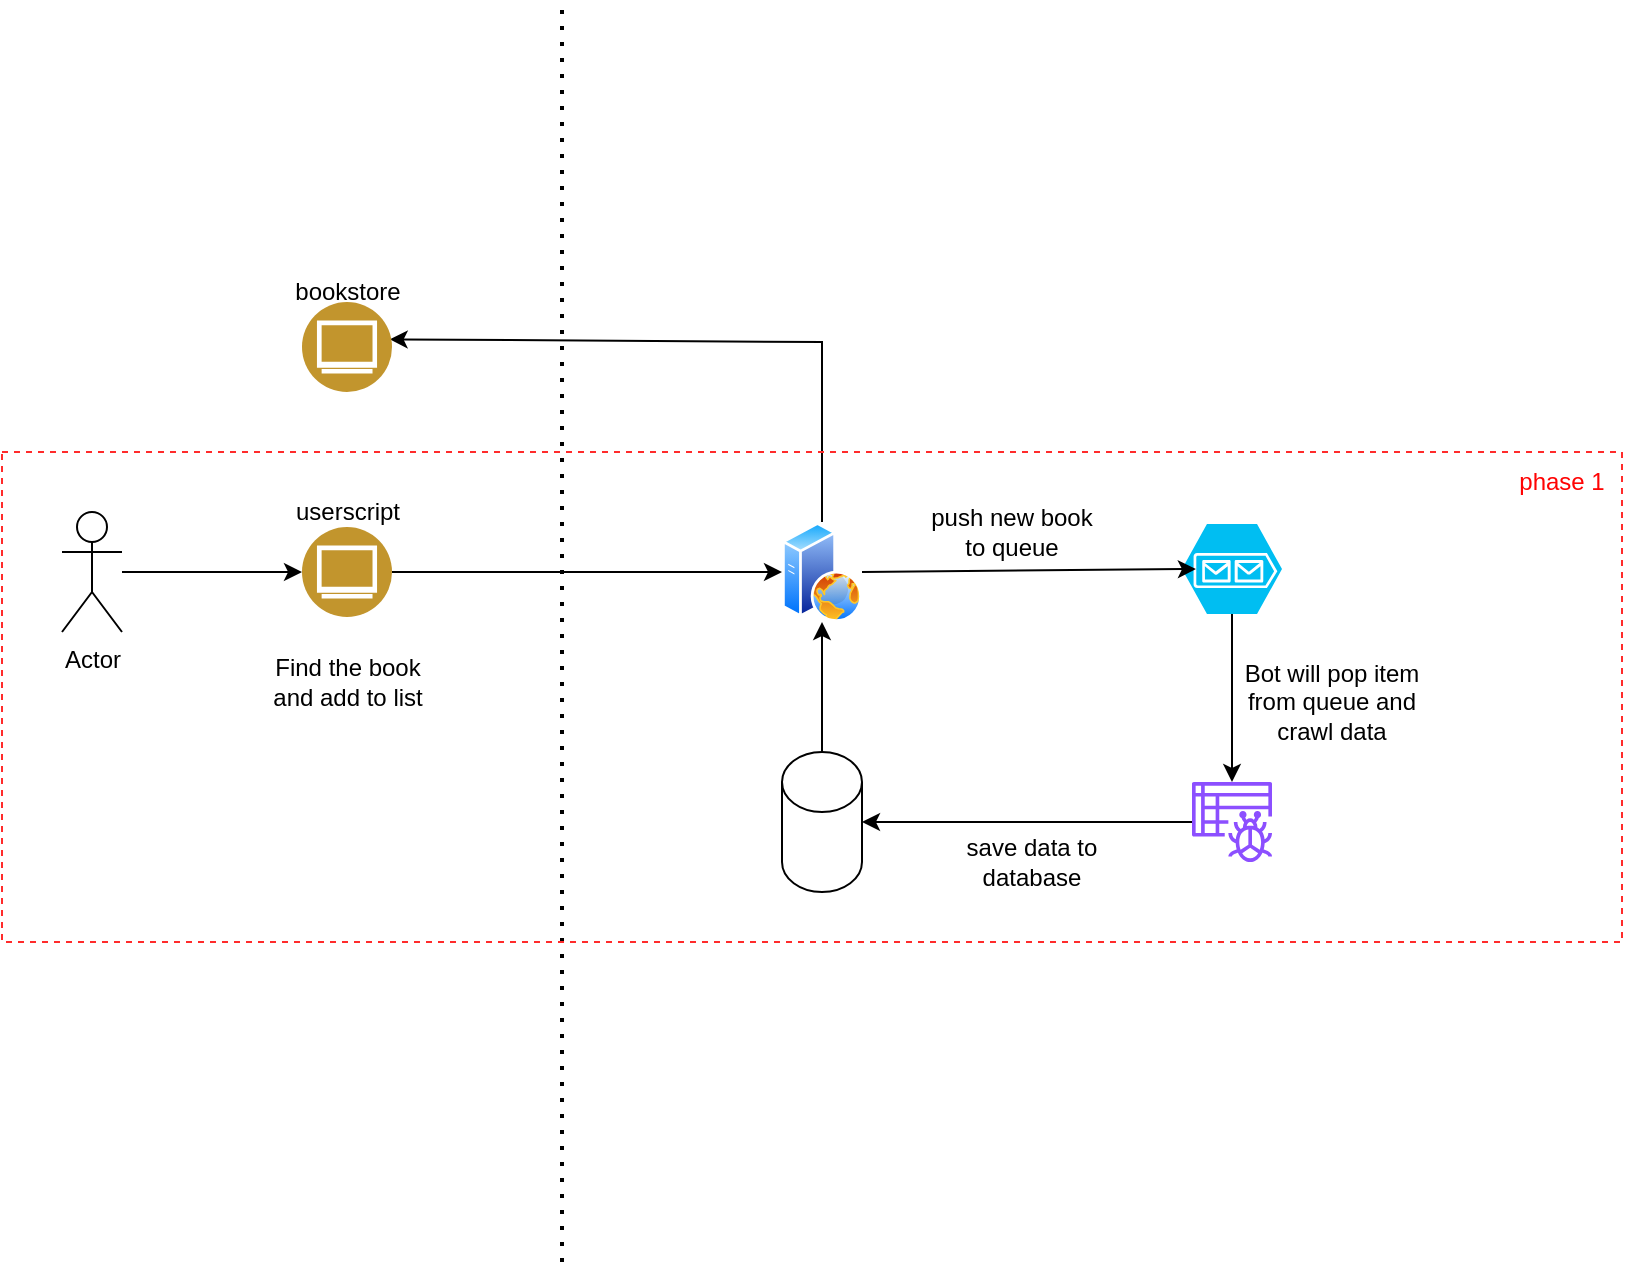 <mxfile version="22.1.21" type="device" pages="3">
  <diagram id="IowD-T3IPPHZQZKnBVXM" name="architecture">
    <mxGraphModel dx="1379" dy="844" grid="1" gridSize="10" guides="1" tooltips="1" connect="1" arrows="1" fold="1" page="1" pageScale="1" pageWidth="850" pageHeight="1100" math="0" shadow="0">
      <root>
        <mxCell id="0" />
        <mxCell id="1" parent="0" />
        <mxCell id="3Uvv6-EBLz9CmafcR3zS-2" value="Actor" style="shape=umlActor;verticalLabelPosition=bottom;verticalAlign=top;html=1;outlineConnect=0;" parent="1" vertex="1">
          <mxGeometry x="50" y="265" width="30" height="60" as="geometry" />
        </mxCell>
        <mxCell id="3Uvv6-EBLz9CmafcR3zS-3" value="" style="endArrow=classic;html=1;rounded=0;entryX=0;entryY=0.5;entryDx=0;entryDy=0;" parent="1" source="3Uvv6-EBLz9CmafcR3zS-2" target="3Uvv6-EBLz9CmafcR3zS-5" edge="1">
          <mxGeometry width="50" height="50" relative="1" as="geometry">
            <mxPoint x="160" y="315" as="sourcePoint" />
            <mxPoint x="190" y="295" as="targetPoint" />
          </mxGeometry>
        </mxCell>
        <mxCell id="3Uvv6-EBLz9CmafcR3zS-5" value="" style="image;aspect=fixed;perimeter=ellipsePerimeter;html=1;align=center;shadow=0;dashed=0;fontColor=#4277BB;labelBackgroundColor=default;fontSize=12;spacingTop=3;image=img/lib/ibm/users/browser.svg;" parent="1" vertex="1">
          <mxGeometry x="170" y="272.5" width="45" height="45" as="geometry" />
        </mxCell>
        <mxCell id="3Uvv6-EBLz9CmafcR3zS-6" value="" style="endArrow=none;dashed=1;html=1;dashPattern=1 3;strokeWidth=2;rounded=0;" parent="1" edge="1">
          <mxGeometry width="50" height="50" relative="1" as="geometry">
            <mxPoint x="300" y="640" as="sourcePoint" />
            <mxPoint x="300" y="10" as="targetPoint" />
          </mxGeometry>
        </mxCell>
        <mxCell id="3Uvv6-EBLz9CmafcR3zS-7" value="" style="verticalLabelPosition=bottom;html=1;verticalAlign=top;align=center;strokeColor=none;fillColor=#00BEF2;shape=mxgraph.azure.storage_queue;" parent="1" vertex="1">
          <mxGeometry x="610" y="271" width="50" height="45" as="geometry" />
        </mxCell>
        <mxCell id="3Uvv6-EBLz9CmafcR3zS-8" value="Find the book and add to list" style="text;html=1;strokeColor=none;fillColor=none;align=center;verticalAlign=middle;whiteSpace=wrap;rounded=0;" parent="1" vertex="1">
          <mxGeometry x="147.5" y="335" width="90" height="30" as="geometry" />
        </mxCell>
        <mxCell id="3Uvv6-EBLz9CmafcR3zS-9" value="" style="endArrow=classic;html=1;rounded=0;exitX=1;exitY=0.5;exitDx=0;exitDy=0;entryX=0;entryY=0.5;entryDx=0;entryDy=0;" parent="1" source="3Uvv6-EBLz9CmafcR3zS-5" target="3Uvv6-EBLz9CmafcR3zS-10" edge="1">
          <mxGeometry width="50" height="50" relative="1" as="geometry">
            <mxPoint x="190" y="495" as="sourcePoint" />
            <mxPoint x="240" y="445" as="targetPoint" />
          </mxGeometry>
        </mxCell>
        <mxCell id="3Uvv6-EBLz9CmafcR3zS-10" value="" style="image;aspect=fixed;perimeter=ellipsePerimeter;html=1;align=center;shadow=0;dashed=0;spacingTop=3;image=img/lib/active_directory/web_server.svg;" parent="1" vertex="1">
          <mxGeometry x="410" y="270" width="40" height="50" as="geometry" />
        </mxCell>
        <mxCell id="3Uvv6-EBLz9CmafcR3zS-11" value="" style="endArrow=classic;html=1;rounded=0;exitX=1;exitY=0.5;exitDx=0;exitDy=0;entryX=0.139;entryY=0.5;entryDx=0;entryDy=0;entryPerimeter=0;" parent="1" source="3Uvv6-EBLz9CmafcR3zS-10" target="3Uvv6-EBLz9CmafcR3zS-7" edge="1">
          <mxGeometry width="50" height="50" relative="1" as="geometry">
            <mxPoint x="500" y="275" as="sourcePoint" />
            <mxPoint x="570" y="270" as="targetPoint" />
          </mxGeometry>
        </mxCell>
        <mxCell id="3Uvv6-EBLz9CmafcR3zS-13" value="push new book to queue" style="text;html=1;strokeColor=none;fillColor=none;align=center;verticalAlign=middle;whiteSpace=wrap;rounded=0;" parent="1" vertex="1">
          <mxGeometry x="480" y="260" width="90" height="30" as="geometry" />
        </mxCell>
        <mxCell id="3Uvv6-EBLz9CmafcR3zS-14" value="" style="endArrow=classic;html=1;rounded=0;exitX=0.5;exitY=1;exitDx=0;exitDy=0;exitPerimeter=0;" parent="1" source="3Uvv6-EBLz9CmafcR3zS-7" target="3Uvv6-EBLz9CmafcR3zS-15" edge="1">
          <mxGeometry width="50" height="50" relative="1" as="geometry">
            <mxPoint x="470" y="305" as="sourcePoint" />
            <mxPoint x="635" y="400" as="targetPoint" />
          </mxGeometry>
        </mxCell>
        <mxCell id="3Uvv6-EBLz9CmafcR3zS-15" value="" style="sketch=0;outlineConnect=0;fontColor=#232F3E;gradientColor=none;fillColor=#8C4FFF;strokeColor=none;dashed=0;verticalLabelPosition=bottom;verticalAlign=top;align=center;html=1;fontSize=12;fontStyle=0;aspect=fixed;pointerEvents=1;shape=mxgraph.aws4.glue_crawlers;" parent="1" vertex="1">
          <mxGeometry x="615" y="400" width="40" height="40" as="geometry" />
        </mxCell>
        <mxCell id="3Uvv6-EBLz9CmafcR3zS-16" value="Bot will pop item from queue and crawl data" style="text;html=1;strokeColor=none;fillColor=none;align=center;verticalAlign=middle;whiteSpace=wrap;rounded=0;" parent="1" vertex="1">
          <mxGeometry x="640" y="345" width="90" height="30" as="geometry" />
        </mxCell>
        <mxCell id="3Uvv6-EBLz9CmafcR3zS-17" value="" style="shape=cylinder3;whiteSpace=wrap;html=1;boundedLbl=1;backgroundOutline=1;size=15;" parent="1" vertex="1">
          <mxGeometry x="410" y="385" width="40" height="70" as="geometry" />
        </mxCell>
        <mxCell id="3Uvv6-EBLz9CmafcR3zS-18" value="" style="endArrow=classic;html=1;rounded=0;entryX=1;entryY=0.5;entryDx=0;entryDy=0;entryPerimeter=0;" parent="1" source="3Uvv6-EBLz9CmafcR3zS-15" target="3Uvv6-EBLz9CmafcR3zS-17" edge="1">
          <mxGeometry width="50" height="50" relative="1" as="geometry">
            <mxPoint x="460" y="305" as="sourcePoint" />
            <mxPoint x="627" y="304" as="targetPoint" />
          </mxGeometry>
        </mxCell>
        <mxCell id="3Uvv6-EBLz9CmafcR3zS-19" value="" style="endArrow=classic;html=1;rounded=0;exitX=0.5;exitY=0;exitDx=0;exitDy=0;exitPerimeter=0;entryX=0.5;entryY=1;entryDx=0;entryDy=0;" parent="1" source="3Uvv6-EBLz9CmafcR3zS-17" target="3Uvv6-EBLz9CmafcR3zS-10" edge="1">
          <mxGeometry width="50" height="50" relative="1" as="geometry">
            <mxPoint x="645" y="326" as="sourcePoint" />
            <mxPoint x="645" y="410" as="targetPoint" />
          </mxGeometry>
        </mxCell>
        <mxCell id="3Uvv6-EBLz9CmafcR3zS-20" value="save data to database" style="text;html=1;strokeColor=none;fillColor=none;align=center;verticalAlign=middle;whiteSpace=wrap;rounded=0;" parent="1" vertex="1">
          <mxGeometry x="490" y="425" width="90" height="30" as="geometry" />
        </mxCell>
        <mxCell id="3Uvv6-EBLz9CmafcR3zS-21" value="" style="endArrow=classic;html=1;rounded=0;entryX=0.974;entryY=0.415;entryDx=0;entryDy=0;entryPerimeter=0;" parent="1" source="3Uvv6-EBLz9CmafcR3zS-10" target="3Uvv6-EBLz9CmafcR3zS-22" edge="1">
          <mxGeometry width="50" height="50" relative="1" as="geometry">
            <mxPoint x="429.66" y="255" as="sourcePoint" />
            <mxPoint x="430" y="200" as="targetPoint" />
            <Array as="points">
              <mxPoint x="430" y="180" />
            </Array>
          </mxGeometry>
        </mxCell>
        <mxCell id="3Uvv6-EBLz9CmafcR3zS-22" value="" style="image;aspect=fixed;perimeter=ellipsePerimeter;html=1;align=center;shadow=0;dashed=0;fontColor=#4277BB;labelBackgroundColor=default;fontSize=12;spacingTop=3;image=img/lib/ibm/users/browser.svg;" parent="1" vertex="1">
          <mxGeometry x="170" y="160" width="45" height="45" as="geometry" />
        </mxCell>
        <mxCell id="3Uvv6-EBLz9CmafcR3zS-23" value="userscript" style="text;html=1;strokeColor=none;fillColor=none;align=center;verticalAlign=middle;whiteSpace=wrap;rounded=0;" parent="1" vertex="1">
          <mxGeometry x="162.5" y="250" width="60" height="30" as="geometry" />
        </mxCell>
        <mxCell id="3Uvv6-EBLz9CmafcR3zS-24" value="bookstore" style="text;html=1;strokeColor=none;fillColor=none;align=center;verticalAlign=middle;whiteSpace=wrap;rounded=0;" parent="1" vertex="1">
          <mxGeometry x="162.5" y="140" width="60" height="30" as="geometry" />
        </mxCell>
        <mxCell id="3Uvv6-EBLz9CmafcR3zS-25" value="" style="rounded=0;whiteSpace=wrap;html=1;fillColor=none;dashed=1;strokeColor=#FF2B2B;" parent="1" vertex="1">
          <mxGeometry x="20" y="235" width="810" height="245" as="geometry" />
        </mxCell>
        <mxCell id="3Uvv6-EBLz9CmafcR3zS-26" value="phase 1" style="text;html=1;strokeColor=none;fillColor=none;align=center;verticalAlign=middle;whiteSpace=wrap;rounded=0;fontColor=#FF0303;" parent="1" vertex="1">
          <mxGeometry x="770" y="235" width="60" height="30" as="geometry" />
        </mxCell>
      </root>
    </mxGraphModel>
  </diagram>
  <diagram id="Jr01ugcg1fs6U4uDaLjc" name="technical">
    <mxGraphModel dx="1379" dy="844" grid="1" gridSize="10" guides="1" tooltips="1" connect="1" arrows="1" fold="1" page="1" pageScale="1" pageWidth="850" pageHeight="1100" math="0" shadow="0">
      <root>
        <mxCell id="0" />
        <mxCell id="1" parent="0" />
        <mxCell id="od3INNq29ct274vD7lWN-1" value="Actor" style="shape=umlActor;verticalLabelPosition=bottom;verticalAlign=top;html=1;outlineConnect=0;" parent="1" vertex="1">
          <mxGeometry x="55" y="75" width="30" height="60" as="geometry" />
        </mxCell>
        <mxCell id="od3INNq29ct274vD7lWN-2" value="" style="endArrow=classic;html=1;rounded=0;entryX=0;entryY=0.5;entryDx=0;entryDy=0;" parent="1" source="od3INNq29ct274vD7lWN-1" target="od3INNq29ct274vD7lWN-3" edge="1">
          <mxGeometry width="50" height="50" relative="1" as="geometry">
            <mxPoint x="165" y="125" as="sourcePoint" />
            <mxPoint x="195" y="105" as="targetPoint" />
          </mxGeometry>
        </mxCell>
        <mxCell id="od3INNq29ct274vD7lWN-3" value="" style="image;aspect=fixed;perimeter=ellipsePerimeter;html=1;align=center;shadow=0;dashed=0;fontColor=#4277BB;labelBackgroundColor=default;fontSize=12;spacingTop=3;image=img/lib/ibm/users/browser.svg;" parent="1" vertex="1">
          <mxGeometry x="175" y="82.5" width="45" height="45" as="geometry" />
        </mxCell>
        <mxCell id="od3INNq29ct274vD7lWN-4" value="" style="endArrow=none;dashed=1;html=1;dashPattern=1 3;strokeWidth=2;rounded=0;" parent="1" edge="1">
          <mxGeometry width="50" height="50" relative="1" as="geometry">
            <mxPoint x="255" y="310" as="sourcePoint" />
            <mxPoint x="255" y="10" as="targetPoint" />
          </mxGeometry>
        </mxCell>
        <mxCell id="od3INNq29ct274vD7lWN-5" value="" style="verticalLabelPosition=bottom;html=1;verticalAlign=top;align=center;strokeColor=none;fillColor=#00BEF2;shape=mxgraph.azure.storage_queue;" parent="1" vertex="1">
          <mxGeometry x="615" y="81" width="50" height="45" as="geometry" />
        </mxCell>
        <mxCell id="od3INNq29ct274vD7lWN-6" value="Find the book and add to list" style="text;html=1;strokeColor=none;fillColor=none;align=center;verticalAlign=middle;whiteSpace=wrap;rounded=0;" parent="1" vertex="1">
          <mxGeometry x="152.5" y="145" width="90" height="30" as="geometry" />
        </mxCell>
        <mxCell id="od3INNq29ct274vD7lWN-7" value="" style="endArrow=classic;html=1;rounded=0;exitX=1;exitY=0.5;exitDx=0;exitDy=0;entryX=0;entryY=0.5;entryDx=0;entryDy=0;" parent="1" source="od3INNq29ct274vD7lWN-3" target="od3INNq29ct274vD7lWN-8" edge="1">
          <mxGeometry width="50" height="50" relative="1" as="geometry">
            <mxPoint x="195" y="305" as="sourcePoint" />
            <mxPoint x="245" y="255" as="targetPoint" />
          </mxGeometry>
        </mxCell>
        <mxCell id="od3INNq29ct274vD7lWN-8" value="" style="image;aspect=fixed;perimeter=ellipsePerimeter;html=1;align=center;shadow=0;dashed=0;spacingTop=3;image=img/lib/active_directory/web_server.svg;" parent="1" vertex="1">
          <mxGeometry x="415" y="80" width="40" height="50" as="geometry" />
        </mxCell>
        <mxCell id="od3INNq29ct274vD7lWN-9" value="" style="endArrow=classic;html=1;rounded=0;exitX=1;exitY=0.5;exitDx=0;exitDy=0;entryX=0.139;entryY=0.5;entryDx=0;entryDy=0;entryPerimeter=0;" parent="1" source="od3INNq29ct274vD7lWN-8" target="od3INNq29ct274vD7lWN-5" edge="1">
          <mxGeometry width="50" height="50" relative="1" as="geometry">
            <mxPoint x="505" y="85" as="sourcePoint" />
            <mxPoint x="575" y="80" as="targetPoint" />
          </mxGeometry>
        </mxCell>
        <mxCell id="od3INNq29ct274vD7lWN-10" value="push new book to queue" style="text;html=1;strokeColor=none;fillColor=none;align=center;verticalAlign=middle;whiteSpace=wrap;rounded=0;" parent="1" vertex="1">
          <mxGeometry x="485" y="70" width="90" height="30" as="geometry" />
        </mxCell>
        <mxCell id="od3INNq29ct274vD7lWN-11" value="" style="endArrow=classic;html=1;rounded=0;exitX=0.5;exitY=1;exitDx=0;exitDy=0;exitPerimeter=0;" parent="1" source="od3INNq29ct274vD7lWN-5" target="od3INNq29ct274vD7lWN-12" edge="1">
          <mxGeometry width="50" height="50" relative="1" as="geometry">
            <mxPoint x="475" y="115" as="sourcePoint" />
            <mxPoint x="640" y="210" as="targetPoint" />
          </mxGeometry>
        </mxCell>
        <mxCell id="od3INNq29ct274vD7lWN-12" value="" style="sketch=0;outlineConnect=0;fontColor=#232F3E;gradientColor=none;fillColor=#8C4FFF;strokeColor=none;dashed=0;verticalLabelPosition=bottom;verticalAlign=top;align=center;html=1;fontSize=12;fontStyle=0;aspect=fixed;pointerEvents=1;shape=mxgraph.aws4.glue_crawlers;" parent="1" vertex="1">
          <mxGeometry x="620" y="210" width="40" height="40" as="geometry" />
        </mxCell>
        <mxCell id="od3INNq29ct274vD7lWN-13" value="Bot will pop item from queue and crawl data" style="text;html=1;strokeColor=none;fillColor=none;align=center;verticalAlign=middle;whiteSpace=wrap;rounded=0;" parent="1" vertex="1">
          <mxGeometry x="645" y="155" width="90" height="30" as="geometry" />
        </mxCell>
        <mxCell id="od3INNq29ct274vD7lWN-14" value="" style="shape=cylinder3;whiteSpace=wrap;html=1;boundedLbl=1;backgroundOutline=1;size=15;" parent="1" vertex="1">
          <mxGeometry x="415" y="195" width="40" height="70" as="geometry" />
        </mxCell>
        <mxCell id="od3INNq29ct274vD7lWN-15" value="" style="endArrow=classic;html=1;rounded=0;entryX=1;entryY=0.5;entryDx=0;entryDy=0;entryPerimeter=0;" parent="1" source="od3INNq29ct274vD7lWN-12" target="od3INNq29ct274vD7lWN-14" edge="1">
          <mxGeometry width="50" height="50" relative="1" as="geometry">
            <mxPoint x="465" y="115" as="sourcePoint" />
            <mxPoint x="632" y="114" as="targetPoint" />
          </mxGeometry>
        </mxCell>
        <mxCell id="od3INNq29ct274vD7lWN-16" value="" style="endArrow=classic;html=1;rounded=0;exitX=0.5;exitY=0;exitDx=0;exitDy=0;exitPerimeter=0;entryX=0.5;entryY=1;entryDx=0;entryDy=0;" parent="1" source="od3INNq29ct274vD7lWN-14" target="od3INNq29ct274vD7lWN-8" edge="1">
          <mxGeometry width="50" height="50" relative="1" as="geometry">
            <mxPoint x="650" y="136" as="sourcePoint" />
            <mxPoint x="650" y="220" as="targetPoint" />
          </mxGeometry>
        </mxCell>
        <mxCell id="od3INNq29ct274vD7lWN-17" value="save data to database" style="text;html=1;strokeColor=none;fillColor=none;align=center;verticalAlign=middle;whiteSpace=wrap;rounded=0;" parent="1" vertex="1">
          <mxGeometry x="495" y="235" width="90" height="30" as="geometry" />
        </mxCell>
        <mxCell id="od3INNq29ct274vD7lWN-22" value="" style="rounded=0;whiteSpace=wrap;html=1;fillColor=none;dashed=1;strokeColor=#FF2B2B;" parent="1" vertex="1">
          <mxGeometry x="15" y="45" width="810" height="245" as="geometry" />
        </mxCell>
        <mxCell id="od3INNq29ct274vD7lWN-20" value="userscript" style="text;html=1;strokeColor=none;fillColor=none;align=center;verticalAlign=middle;whiteSpace=wrap;rounded=0;fontColor=#2659FF;" parent="1" vertex="1">
          <mxGeometry x="167.5" y="60" width="60" height="30" as="geometry" />
        </mxCell>
        <mxCell id="od3INNq29ct274vD7lWN-23" value="phase 1" style="text;html=1;strokeColor=none;fillColor=none;align=center;verticalAlign=middle;whiteSpace=wrap;rounded=0;fontColor=#FF0303;" parent="1" vertex="1">
          <mxGeometry x="765" y="45" width="60" height="30" as="geometry" />
        </mxCell>
        <mxCell id="od3INNq29ct274vD7lWN-25" value="nodejs" style="text;html=1;strokeColor=none;fillColor=none;align=center;verticalAlign=middle;whiteSpace=wrap;rounded=0;fontColor=#2659FF;" parent="1" vertex="1">
          <mxGeometry x="365" y="60" width="60" height="30" as="geometry" />
        </mxCell>
        <mxCell id="od3INNq29ct274vD7lWN-26" value="kafka" style="text;html=1;strokeColor=none;fillColor=none;align=center;verticalAlign=middle;whiteSpace=wrap;rounded=0;fontColor=#2659FF;" parent="1" vertex="1">
          <mxGeometry x="655" y="70" width="60" height="30" as="geometry" />
        </mxCell>
        <mxCell id="od3INNq29ct274vD7lWN-27" value="python" style="text;html=1;strokeColor=none;fillColor=none;align=center;verticalAlign=middle;whiteSpace=wrap;rounded=0;fontColor=#2659FF;" parent="1" vertex="1">
          <mxGeometry x="665" y="220" width="60" height="30" as="geometry" />
        </mxCell>
        <mxCell id="od3INNq29ct274vD7lWN-28" value="postgresql" style="text;html=1;strokeColor=none;fillColor=none;align=center;verticalAlign=middle;whiteSpace=wrap;rounded=0;fontColor=#2659FF;" parent="1" vertex="1">
          <mxGeometry x="345" y="215" width="60" height="30" as="geometry" />
        </mxCell>
        <mxCell id="od3INNq29ct274vD7lWN-33" value="usecases" style="swimlane;fontStyle=0;childLayout=stackLayout;horizontal=1;startSize=30;horizontalStack=0;resizeParent=1;resizeParentMax=0;resizeLast=0;collapsible=1;marginBottom=0;whiteSpace=wrap;html=1;" parent="1" vertex="1">
          <mxGeometry x="27.5" y="330" width="547.5" height="210" as="geometry" />
        </mxCell>
        <mxCell id="od3INNq29ct274vD7lWN-34" value="- Có thể add list book cần crawl" style="text;strokeColor=none;fillColor=none;align=left;verticalAlign=middle;spacingLeft=4;spacingRight=4;overflow=hidden;points=[[0,0.5],[1,0.5]];portConstraint=eastwest;rotatable=0;whiteSpace=wrap;html=1;" parent="od3INNq29ct274vD7lWN-33" vertex="1">
          <mxGeometry y="30" width="547.5" height="30" as="geometry" />
        </mxCell>
        <mxCell id="od3INNq29ct274vD7lWN-35" value="- Mỗi user sẽ xác thực = 1 API token, token này có thể generate manual và admin sẽ add to server" style="text;strokeColor=none;fillColor=none;align=left;verticalAlign=middle;spacingLeft=4;spacingRight=4;overflow=hidden;points=[[0,0.5],[1,0.5]];portConstraint=eastwest;rotatable=0;whiteSpace=wrap;html=1;" parent="od3INNq29ct274vD7lWN-33" vertex="1">
          <mxGeometry y="60" width="547.5" height="30" as="geometry" />
        </mxCell>
        <mxCell id="od3INNq29ct274vD7lWN-36" value="- Books có thể trả về dưới dạng file text thuần hoặc epub" style="text;strokeColor=none;fillColor=none;align=left;verticalAlign=middle;spacingLeft=4;spacingRight=4;overflow=hidden;points=[[0,0.5],[1,0.5]];portConstraint=eastwest;rotatable=0;whiteSpace=wrap;html=1;" parent="od3INNq29ct274vD7lWN-33" vertex="1">
          <mxGeometry y="90" width="547.5" height="30" as="geometry" />
        </mxCell>
        <mxCell id="od3INNq29ct274vD7lWN-50" value="- Webapp để hiển thị book có thể cho phép đọc" style="text;strokeColor=none;fillColor=none;align=left;verticalAlign=middle;spacingLeft=4;spacingRight=4;overflow=hidden;points=[[0,0.5],[1,0.5]];portConstraint=eastwest;rotatable=0;whiteSpace=wrap;html=1;labelBackgroundColor=#FF2B2B;" parent="od3INNq29ct274vD7lWN-33" vertex="1">
          <mxGeometry y="120" width="547.5" height="30" as="geometry" />
        </mxCell>
        <mxCell id="od3INNq29ct274vD7lWN-51" value="- Webapp để hiển thị book có thể cho phép nghe audio" style="text;strokeColor=none;fillColor=none;align=left;verticalAlign=middle;spacingLeft=4;spacingRight=4;overflow=hidden;points=[[0,0.5],[1,0.5]];portConstraint=eastwest;rotatable=0;whiteSpace=wrap;html=1;labelBackgroundColor=#FF2B2B;" parent="od3INNq29ct274vD7lWN-33" vertex="1">
          <mxGeometry y="150" width="547.5" height="30" as="geometry" />
        </mxCell>
        <mxCell id="od3INNq29ct274vD7lWN-52" value="- Webapp để hiển thị book có thể cho phép tải về dạng text hoặc epub" style="text;strokeColor=none;fillColor=none;align=left;verticalAlign=middle;spacingLeft=4;spacingRight=4;overflow=hidden;points=[[0,0.5],[1,0.5]];portConstraint=eastwest;rotatable=0;whiteSpace=wrap;html=1;labelBackgroundColor=#FF2B2B;" parent="od3INNq29ct274vD7lWN-33" vertex="1">
          <mxGeometry y="180" width="547.5" height="30" as="geometry" />
        </mxCell>
        <mxCell id="od3INNq29ct274vD7lWN-54" value="APIs" style="shape=table;startSize=30;container=1;collapsible=1;childLayout=tableLayout;fixedRows=1;rowLines=0;fontStyle=1;align=center;resizeLast=1;html=1;" parent="1" vertex="1">
          <mxGeometry x="27.5" y="560" width="287.5" height="210" as="geometry" />
        </mxCell>
        <mxCell id="od3INNq29ct274vD7lWN-58" value="" style="shape=tableRow;horizontal=0;startSize=0;swimlaneHead=0;swimlaneBody=0;fillColor=none;collapsible=0;dropTarget=0;points=[[0,0.5],[1,0.5]];portConstraint=eastwest;top=0;left=0;right=0;bottom=0;" parent="od3INNq29ct274vD7lWN-54" vertex="1">
          <mxGeometry y="30" width="287.5" height="30" as="geometry" />
        </mxCell>
        <mxCell id="od3INNq29ct274vD7lWN-59" value="GET" style="shape=partialRectangle;connectable=0;fillColor=none;top=0;left=0;bottom=0;right=0;editable=1;overflow=hidden;whiteSpace=wrap;html=1;align=left;" parent="od3INNq29ct274vD7lWN-58" vertex="1">
          <mxGeometry width="57.5" height="30" as="geometry">
            <mxRectangle width="57.5" height="30" as="alternateBounds" />
          </mxGeometry>
        </mxCell>
        <mxCell id="od3INNq29ct274vD7lWN-60" value="/health" style="shape=partialRectangle;connectable=0;fillColor=none;top=0;left=0;bottom=0;right=0;align=left;spacingLeft=6;overflow=hidden;whiteSpace=wrap;html=1;" parent="od3INNq29ct274vD7lWN-58" vertex="1">
          <mxGeometry x="57.5" width="230.0" height="30" as="geometry">
            <mxRectangle width="230.0" height="30" as="alternateBounds" />
          </mxGeometry>
        </mxCell>
        <mxCell id="od3INNq29ct274vD7lWN-61" value="" style="shape=tableRow;horizontal=0;startSize=0;swimlaneHead=0;swimlaneBody=0;fillColor=none;collapsible=0;dropTarget=0;points=[[0,0.5],[1,0.5]];portConstraint=eastwest;top=0;left=0;right=0;bottom=0;" parent="od3INNq29ct274vD7lWN-54" vertex="1">
          <mxGeometry y="60" width="287.5" height="30" as="geometry" />
        </mxCell>
        <mxCell id="od3INNq29ct274vD7lWN-62" value="POST" style="shape=partialRectangle;connectable=0;fillColor=none;top=0;left=0;bottom=0;right=0;editable=1;overflow=hidden;whiteSpace=wrap;html=1;align=left;" parent="od3INNq29ct274vD7lWN-61" vertex="1">
          <mxGeometry width="57.5" height="30" as="geometry">
            <mxRectangle width="57.5" height="30" as="alternateBounds" />
          </mxGeometry>
        </mxCell>
        <mxCell id="od3INNq29ct274vD7lWN-63" value="/auth" style="shape=partialRectangle;connectable=0;fillColor=none;top=0;left=0;bottom=0;right=0;align=left;spacingLeft=6;overflow=hidden;whiteSpace=wrap;html=1;" parent="od3INNq29ct274vD7lWN-61" vertex="1">
          <mxGeometry x="57.5" width="230.0" height="30" as="geometry">
            <mxRectangle width="230.0" height="30" as="alternateBounds" />
          </mxGeometry>
        </mxCell>
        <mxCell id="od3INNq29ct274vD7lWN-64" value="" style="shape=tableRow;horizontal=0;startSize=0;swimlaneHead=0;swimlaneBody=0;fillColor=none;collapsible=0;dropTarget=0;points=[[0,0.5],[1,0.5]];portConstraint=eastwest;top=0;left=0;right=0;bottom=0;" parent="od3INNq29ct274vD7lWN-54" vertex="1">
          <mxGeometry y="90" width="287.5" height="30" as="geometry" />
        </mxCell>
        <mxCell id="od3INNq29ct274vD7lWN-65" value="GET" style="shape=partialRectangle;connectable=0;fillColor=none;top=0;left=0;bottom=0;right=0;editable=1;overflow=hidden;whiteSpace=wrap;html=1;align=left;" parent="od3INNq29ct274vD7lWN-64" vertex="1">
          <mxGeometry width="57.5" height="30" as="geometry">
            <mxRectangle width="57.5" height="30" as="alternateBounds" />
          </mxGeometry>
        </mxCell>
        <mxCell id="od3INNq29ct274vD7lWN-66" value="/book/queue" style="shape=partialRectangle;connectable=0;fillColor=none;top=0;left=0;bottom=0;right=0;align=left;spacingLeft=6;overflow=hidden;whiteSpace=wrap;html=1;" parent="od3INNq29ct274vD7lWN-64" vertex="1">
          <mxGeometry x="57.5" width="230.0" height="30" as="geometry">
            <mxRectangle width="230.0" height="30" as="alternateBounds" />
          </mxGeometry>
        </mxCell>
        <mxCell id="od3INNq29ct274vD7lWN-67" value="" style="shape=tableRow;horizontal=0;startSize=0;swimlaneHead=0;swimlaneBody=0;fillColor=none;collapsible=0;dropTarget=0;points=[[0,0.5],[1,0.5]];portConstraint=eastwest;top=0;left=0;right=0;bottom=0;" parent="od3INNq29ct274vD7lWN-54" vertex="1">
          <mxGeometry y="120" width="287.5" height="30" as="geometry" />
        </mxCell>
        <mxCell id="od3INNq29ct274vD7lWN-68" value="POST" style="shape=partialRectangle;connectable=0;fillColor=none;top=0;left=0;bottom=0;right=0;editable=1;overflow=hidden;whiteSpace=wrap;html=1;align=left;" parent="od3INNq29ct274vD7lWN-67" vertex="1">
          <mxGeometry width="57.5" height="30" as="geometry">
            <mxRectangle width="57.5" height="30" as="alternateBounds" />
          </mxGeometry>
        </mxCell>
        <mxCell id="od3INNq29ct274vD7lWN-69" value="/book/queue" style="shape=partialRectangle;connectable=0;fillColor=none;top=0;left=0;bottom=0;right=0;align=left;spacingLeft=6;overflow=hidden;whiteSpace=wrap;html=1;" parent="od3INNq29ct274vD7lWN-67" vertex="1">
          <mxGeometry x="57.5" width="230.0" height="30" as="geometry">
            <mxRectangle width="230.0" height="30" as="alternateBounds" />
          </mxGeometry>
        </mxCell>
        <mxCell id="od3INNq29ct274vD7lWN-70" value="" style="shape=tableRow;horizontal=0;startSize=0;swimlaneHead=0;swimlaneBody=0;fillColor=none;collapsible=0;dropTarget=0;points=[[0,0.5],[1,0.5]];portConstraint=eastwest;top=0;left=0;right=0;bottom=0;" parent="od3INNq29ct274vD7lWN-54" vertex="1">
          <mxGeometry y="150" width="287.5" height="30" as="geometry" />
        </mxCell>
        <mxCell id="od3INNq29ct274vD7lWN-71" value="DELETE" style="shape=partialRectangle;connectable=0;fillColor=none;top=0;left=0;bottom=0;right=0;editable=1;overflow=hidden;whiteSpace=wrap;html=1;align=left;" parent="od3INNq29ct274vD7lWN-70" vertex="1">
          <mxGeometry width="57.5" height="30" as="geometry">
            <mxRectangle width="57.5" height="30" as="alternateBounds" />
          </mxGeometry>
        </mxCell>
        <mxCell id="od3INNq29ct274vD7lWN-72" value="/book/queue/:id" style="shape=partialRectangle;connectable=0;fillColor=none;top=0;left=0;bottom=0;right=0;align=left;spacingLeft=6;overflow=hidden;whiteSpace=wrap;html=1;" parent="od3INNq29ct274vD7lWN-70" vertex="1">
          <mxGeometry x="57.5" width="230.0" height="30" as="geometry">
            <mxRectangle width="230.0" height="30" as="alternateBounds" />
          </mxGeometry>
        </mxCell>
        <mxCell id="od3INNq29ct274vD7lWN-73" value="" style="shape=tableRow;horizontal=0;startSize=0;swimlaneHead=0;swimlaneBody=0;fillColor=none;collapsible=0;dropTarget=0;points=[[0,0.5],[1,0.5]];portConstraint=eastwest;top=0;left=0;right=0;bottom=0;" parent="od3INNq29ct274vD7lWN-54" vertex="1">
          <mxGeometry y="180" width="287.5" height="30" as="geometry" />
        </mxCell>
        <mxCell id="od3INNq29ct274vD7lWN-74" value="POST" style="shape=partialRectangle;connectable=0;fillColor=none;top=0;left=0;bottom=0;right=0;editable=1;overflow=hidden;whiteSpace=wrap;html=1;align=left;" parent="od3INNq29ct274vD7lWN-73" vertex="1">
          <mxGeometry width="57.5" height="30" as="geometry">
            <mxRectangle width="57.5" height="30" as="alternateBounds" />
          </mxGeometry>
        </mxCell>
        <mxCell id="od3INNq29ct274vD7lWN-75" value="/book/download/:id" style="shape=partialRectangle;connectable=0;fillColor=none;top=0;left=0;bottom=0;right=0;align=left;spacingLeft=6;overflow=hidden;whiteSpace=wrap;html=1;" parent="od3INNq29ct274vD7lWN-73" vertex="1">
          <mxGeometry x="57.5" width="230.0" height="30" as="geometry">
            <mxRectangle width="230.0" height="30" as="alternateBounds" />
          </mxGeometry>
        </mxCell>
      </root>
    </mxGraphModel>
  </diagram>
  <diagram id="R2lEEEUBdFMjLlhIrx00" name="database">
    <mxGraphModel dx="896" dy="835" grid="1" gridSize="10" guides="1" tooltips="1" connect="1" arrows="1" fold="1" page="1" pageScale="1" pageWidth="850" pageHeight="1100" math="0" shadow="0" extFonts="Permanent Marker^https://fonts.googleapis.com/css?family=Permanent+Marker">
      <root>
        <mxCell id="0" />
        <mxCell id="1" parent="0" />
        <mxCell id="C-vyLk0tnHw3VtMMgP7b-1" value="" style="edgeStyle=entityRelationEdgeStyle;endArrow=ERzeroToMany;startArrow=ERone;endFill=1;startFill=0;entryX=0;entryY=0.5;entryDx=0;entryDy=0;" parent="1" source="C-vyLk0tnHw3VtMMgP7b-24" target="C-vyLk0tnHw3VtMMgP7b-3" edge="1">
          <mxGeometry width="100" height="100" relative="1" as="geometry">
            <mxPoint x="330" y="930" as="sourcePoint" />
            <mxPoint x="440" y="435" as="targetPoint" />
          </mxGeometry>
        </mxCell>
        <mxCell id="C-vyLk0tnHw3VtMMgP7b-12" value="" style="edgeStyle=entityRelationEdgeStyle;endArrow=ERone;startArrow=ERzeroToMany;endFill=0;startFill=1;entryX=1;entryY=0.5;entryDx=0;entryDy=0;" parent="1" source="C-vyLk0tnHw3VtMMgP7b-3" target="C-vyLk0tnHw3VtMMgP7b-14" edge="1">
          <mxGeometry width="100" height="100" relative="1" as="geometry">
            <mxPoint x="390" y="390" as="sourcePoint" />
            <mxPoint x="450" y="415" as="targetPoint" />
          </mxGeometry>
        </mxCell>
        <mxCell id="C-vyLk0tnHw3VtMMgP7b-2" value="author_book" style="shape=table;startSize=30;container=1;collapsible=1;childLayout=tableLayout;fixedRows=1;rowLines=0;fontStyle=1;align=center;resizeLast=1;" parent="1" vertex="1">
          <mxGeometry x="440" y="390" width="250" height="90" as="geometry" />
        </mxCell>
        <mxCell id="C-vyLk0tnHw3VtMMgP7b-3" value="" style="shape=partialRectangle;collapsible=0;dropTarget=0;pointerEvents=0;fillColor=none;points=[[0,0.5],[1,0.5]];portConstraint=eastwest;top=0;left=0;right=0;bottom=1;" parent="C-vyLk0tnHw3VtMMgP7b-2" vertex="1">
          <mxGeometry y="30" width="250" height="30" as="geometry" />
        </mxCell>
        <mxCell id="C-vyLk0tnHw3VtMMgP7b-4" value="PK" style="shape=partialRectangle;overflow=hidden;connectable=0;fillColor=none;top=0;left=0;bottom=0;right=0;fontStyle=1;" parent="C-vyLk0tnHw3VtMMgP7b-3" vertex="1">
          <mxGeometry width="30" height="30" as="geometry" />
        </mxCell>
        <mxCell id="C-vyLk0tnHw3VtMMgP7b-5" value="book_id int NOT NULL " style="shape=partialRectangle;overflow=hidden;connectable=0;fillColor=none;top=0;left=0;bottom=0;right=0;align=left;spacingLeft=6;fontStyle=5;" parent="C-vyLk0tnHw3VtMMgP7b-3" vertex="1">
          <mxGeometry x="30" width="220" height="30" as="geometry" />
        </mxCell>
        <mxCell id="0zhLW8akIPXWAahdw5KU-13" value="" style="shape=partialRectangle;collapsible=0;dropTarget=0;pointerEvents=0;fillColor=none;points=[[0,0.5],[1,0.5]];portConstraint=eastwest;top=0;left=0;right=0;bottom=1;" parent="C-vyLk0tnHw3VtMMgP7b-2" vertex="1">
          <mxGeometry y="60" width="250" height="30" as="geometry" />
        </mxCell>
        <mxCell id="0zhLW8akIPXWAahdw5KU-14" value="PK" style="shape=partialRectangle;overflow=hidden;connectable=0;fillColor=none;top=0;left=0;bottom=0;right=0;fontStyle=1;" parent="0zhLW8akIPXWAahdw5KU-13" vertex="1">
          <mxGeometry width="30" height="30" as="geometry" />
        </mxCell>
        <mxCell id="0zhLW8akIPXWAahdw5KU-15" value="author_id int NOT NULL " style="shape=partialRectangle;overflow=hidden;connectable=0;fillColor=none;top=0;left=0;bottom=0;right=0;align=left;spacingLeft=6;fontStyle=5;" parent="0zhLW8akIPXWAahdw5KU-13" vertex="1">
          <mxGeometry x="30" width="220" height="30" as="geometry" />
        </mxCell>
        <mxCell id="C-vyLk0tnHw3VtMMgP7b-13" value="Author" style="shape=table;startSize=30;container=1;collapsible=1;childLayout=tableLayout;fixedRows=1;rowLines=0;fontStyle=1;align=center;resizeLast=1;" parent="1" vertex="1">
          <mxGeometry x="440" y="499" width="250" height="190" as="geometry" />
        </mxCell>
        <mxCell id="C-vyLk0tnHw3VtMMgP7b-14" value="" style="shape=partialRectangle;collapsible=0;dropTarget=0;pointerEvents=0;fillColor=none;points=[[0,0.5],[1,0.5]];portConstraint=eastwest;top=0;left=0;right=0;bottom=1;" parent="C-vyLk0tnHw3VtMMgP7b-13" vertex="1">
          <mxGeometry y="30" width="250" height="30" as="geometry" />
        </mxCell>
        <mxCell id="C-vyLk0tnHw3VtMMgP7b-15" value="PK" style="shape=partialRectangle;overflow=hidden;connectable=0;fillColor=none;top=0;left=0;bottom=0;right=0;fontStyle=1;" parent="C-vyLk0tnHw3VtMMgP7b-14" vertex="1">
          <mxGeometry width="30" height="30" as="geometry" />
        </mxCell>
        <mxCell id="C-vyLk0tnHw3VtMMgP7b-16" value="id int NOT NULL " style="shape=partialRectangle;overflow=hidden;connectable=0;fillColor=none;top=0;left=0;bottom=0;right=0;align=left;spacingLeft=6;fontStyle=5;" parent="C-vyLk0tnHw3VtMMgP7b-14" vertex="1">
          <mxGeometry x="30" width="220" height="30" as="geometry" />
        </mxCell>
        <mxCell id="C-vyLk0tnHw3VtMMgP7b-17" value="" style="shape=partialRectangle;collapsible=0;dropTarget=0;pointerEvents=0;fillColor=none;points=[[0,0.5],[1,0.5]];portConstraint=eastwest;top=0;left=0;right=0;bottom=0;" parent="C-vyLk0tnHw3VtMMgP7b-13" vertex="1">
          <mxGeometry y="60" width="250" height="30" as="geometry" />
        </mxCell>
        <mxCell id="C-vyLk0tnHw3VtMMgP7b-18" value="" style="shape=partialRectangle;overflow=hidden;connectable=0;fillColor=none;top=0;left=0;bottom=0;right=0;" parent="C-vyLk0tnHw3VtMMgP7b-17" vertex="1">
          <mxGeometry width="30" height="30" as="geometry" />
        </mxCell>
        <mxCell id="C-vyLk0tnHw3VtMMgP7b-19" value="name char(128) NOT NULL" style="shape=partialRectangle;overflow=hidden;connectable=0;fillColor=none;top=0;left=0;bottom=0;right=0;align=left;spacingLeft=6;" parent="C-vyLk0tnHw3VtMMgP7b-17" vertex="1">
          <mxGeometry x="30" width="220" height="30" as="geometry" />
        </mxCell>
        <mxCell id="C-vyLk0tnHw3VtMMgP7b-20" value="" style="shape=partialRectangle;collapsible=0;dropTarget=0;pointerEvents=0;fillColor=none;points=[[0,0.5],[1,0.5]];portConstraint=eastwest;top=0;left=0;right=0;bottom=0;" parent="C-vyLk0tnHw3VtMMgP7b-13" vertex="1">
          <mxGeometry y="90" width="250" height="30" as="geometry" />
        </mxCell>
        <mxCell id="C-vyLk0tnHw3VtMMgP7b-21" value="" style="shape=partialRectangle;overflow=hidden;connectable=0;fillColor=none;top=0;left=0;bottom=0;right=0;" parent="C-vyLk0tnHw3VtMMgP7b-20" vertex="1">
          <mxGeometry width="30" height="30" as="geometry" />
        </mxCell>
        <mxCell id="C-vyLk0tnHw3VtMMgP7b-22" value="name_slug char(255) NOT NULL" style="shape=partialRectangle;overflow=hidden;connectable=0;fillColor=none;top=0;left=0;bottom=0;right=0;align=left;spacingLeft=6;" parent="C-vyLk0tnHw3VtMMgP7b-20" vertex="1">
          <mxGeometry x="30" width="220" height="30" as="geometry" />
        </mxCell>
        <mxCell id="0zhLW8akIPXWAahdw5KU-19" value="" style="shape=partialRectangle;collapsible=0;dropTarget=0;pointerEvents=0;fillColor=none;points=[[0,0.5],[1,0.5]];portConstraint=eastwest;top=0;left=0;right=0;bottom=0;" parent="C-vyLk0tnHw3VtMMgP7b-13" vertex="1">
          <mxGeometry y="120" width="250" height="30" as="geometry" />
        </mxCell>
        <mxCell id="0zhLW8akIPXWAahdw5KU-20" value="" style="shape=partialRectangle;overflow=hidden;connectable=0;fillColor=none;top=0;left=0;bottom=0;right=0;" parent="0zhLW8akIPXWAahdw5KU-19" vertex="1">
          <mxGeometry width="30" height="30" as="geometry" />
        </mxCell>
        <mxCell id="0zhLW8akIPXWAahdw5KU-21" value="pseudonym char(255) NOT NULL" style="shape=partialRectangle;overflow=hidden;connectable=0;fillColor=none;top=0;left=0;bottom=0;right=0;align=left;spacingLeft=6;" parent="0zhLW8akIPXWAahdw5KU-19" vertex="1">
          <mxGeometry x="30" width="220" height="30" as="geometry" />
        </mxCell>
        <mxCell id="0zhLW8akIPXWAahdw5KU-22" value="" style="shape=partialRectangle;collapsible=0;dropTarget=0;pointerEvents=0;fillColor=none;points=[[0,0.5],[1,0.5]];portConstraint=eastwest;top=0;left=0;right=0;bottom=0;" parent="C-vyLk0tnHw3VtMMgP7b-13" vertex="1">
          <mxGeometry y="150" width="250" height="30" as="geometry" />
        </mxCell>
        <mxCell id="0zhLW8akIPXWAahdw5KU-23" value="" style="shape=partialRectangle;overflow=hidden;connectable=0;fillColor=none;top=0;left=0;bottom=0;right=0;" parent="0zhLW8akIPXWAahdw5KU-22" vertex="1">
          <mxGeometry width="30" height="30" as="geometry" />
        </mxCell>
        <mxCell id="0zhLW8akIPXWAahdw5KU-24" value="book_total int NOT NULL default 0" style="shape=partialRectangle;overflow=hidden;connectable=0;fillColor=none;top=0;left=0;bottom=0;right=0;align=left;spacingLeft=6;" parent="0zhLW8akIPXWAahdw5KU-22" vertex="1">
          <mxGeometry x="30" width="220" height="30" as="geometry" />
        </mxCell>
        <mxCell id="C-vyLk0tnHw3VtMMgP7b-23" value="book" style="shape=table;startSize=30;container=1;collapsible=1;childLayout=tableLayout;fixedRows=1;rowLines=0;fontStyle=1;align=center;resizeLast=1;" parent="1" vertex="1">
          <mxGeometry x="120" y="390" width="250" height="280" as="geometry" />
        </mxCell>
        <mxCell id="C-vyLk0tnHw3VtMMgP7b-24" value="" style="shape=partialRectangle;collapsible=0;dropTarget=0;pointerEvents=0;fillColor=none;points=[[0,0.5],[1,0.5]];portConstraint=eastwest;top=0;left=0;right=0;bottom=1;" parent="C-vyLk0tnHw3VtMMgP7b-23" vertex="1">
          <mxGeometry y="30" width="250" height="30" as="geometry" />
        </mxCell>
        <mxCell id="C-vyLk0tnHw3VtMMgP7b-25" value="PK" style="shape=partialRectangle;overflow=hidden;connectable=0;fillColor=none;top=0;left=0;bottom=0;right=0;fontStyle=1;" parent="C-vyLk0tnHw3VtMMgP7b-24" vertex="1">
          <mxGeometry width="30" height="30" as="geometry">
            <mxRectangle width="30" height="30" as="alternateBounds" />
          </mxGeometry>
        </mxCell>
        <mxCell id="C-vyLk0tnHw3VtMMgP7b-26" value="id int NOT NULL" style="shape=partialRectangle;overflow=hidden;connectable=0;fillColor=none;top=0;left=0;bottom=0;right=0;align=left;spacingLeft=6;fontStyle=5;" parent="C-vyLk0tnHw3VtMMgP7b-24" vertex="1">
          <mxGeometry x="30" width="220" height="30" as="geometry">
            <mxRectangle width="220" height="30" as="alternateBounds" />
          </mxGeometry>
        </mxCell>
        <mxCell id="C-vyLk0tnHw3VtMMgP7b-27" value="" style="shape=partialRectangle;collapsible=0;dropTarget=0;pointerEvents=0;fillColor=none;points=[[0,0.5],[1,0.5]];portConstraint=eastwest;top=0;left=0;right=0;bottom=0;" parent="C-vyLk0tnHw3VtMMgP7b-23" vertex="1">
          <mxGeometry y="60" width="250" height="30" as="geometry" />
        </mxCell>
        <mxCell id="C-vyLk0tnHw3VtMMgP7b-28" value="" style="shape=partialRectangle;overflow=hidden;connectable=0;fillColor=none;top=0;left=0;bottom=0;right=0;" parent="C-vyLk0tnHw3VtMMgP7b-27" vertex="1">
          <mxGeometry width="30" height="30" as="geometry">
            <mxRectangle width="30" height="30" as="alternateBounds" />
          </mxGeometry>
        </mxCell>
        <mxCell id="C-vyLk0tnHw3VtMMgP7b-29" value="name char(128) NOT NULL" style="shape=partialRectangle;overflow=hidden;connectable=0;fillColor=none;top=0;left=0;bottom=0;right=0;align=left;spacingLeft=6;" parent="C-vyLk0tnHw3VtMMgP7b-27" vertex="1">
          <mxGeometry x="30" width="220" height="30" as="geometry">
            <mxRectangle width="220" height="30" as="alternateBounds" />
          </mxGeometry>
        </mxCell>
        <mxCell id="0zhLW8akIPXWAahdw5KU-4" value="" style="shape=partialRectangle;collapsible=0;dropTarget=0;pointerEvents=0;fillColor=none;points=[[0,0.5],[1,0.5]];portConstraint=eastwest;top=0;left=0;right=0;bottom=0;" parent="C-vyLk0tnHw3VtMMgP7b-23" vertex="1">
          <mxGeometry y="90" width="250" height="30" as="geometry" />
        </mxCell>
        <mxCell id="0zhLW8akIPXWAahdw5KU-5" value="" style="shape=partialRectangle;overflow=hidden;connectable=0;fillColor=none;top=0;left=0;bottom=0;right=0;" parent="0zhLW8akIPXWAahdw5KU-4" vertex="1">
          <mxGeometry width="30" height="30" as="geometry">
            <mxRectangle width="30" height="30" as="alternateBounds" />
          </mxGeometry>
        </mxCell>
        <mxCell id="0zhLW8akIPXWAahdw5KU-6" value="name_slug char(255) NOT NULL" style="shape=partialRectangle;overflow=hidden;connectable=0;fillColor=none;top=0;left=0;bottom=0;right=0;align=left;spacingLeft=6;" parent="0zhLW8akIPXWAahdw5KU-4" vertex="1">
          <mxGeometry x="30" width="220" height="30" as="geometry">
            <mxRectangle width="220" height="30" as="alternateBounds" />
          </mxGeometry>
        </mxCell>
        <mxCell id="0zhLW8akIPXWAahdw5KU-7" value="" style="shape=partialRectangle;collapsible=0;dropTarget=0;pointerEvents=0;fillColor=none;points=[[0,0.5],[1,0.5]];portConstraint=eastwest;top=0;left=0;right=0;bottom=0;" parent="C-vyLk0tnHw3VtMMgP7b-23" vertex="1">
          <mxGeometry y="120" width="250" height="30" as="geometry" />
        </mxCell>
        <mxCell id="0zhLW8akIPXWAahdw5KU-8" value="FK" style="shape=partialRectangle;overflow=hidden;connectable=0;fillColor=none;top=0;left=0;bottom=0;right=0;" parent="0zhLW8akIPXWAahdw5KU-7" vertex="1">
          <mxGeometry width="30" height="30" as="geometry">
            <mxRectangle width="30" height="30" as="alternateBounds" />
          </mxGeometry>
        </mxCell>
        <mxCell id="0zhLW8akIPXWAahdw5KU-9" value="source_id char(255) NOT NULL" style="shape=partialRectangle;overflow=hidden;connectable=0;fillColor=none;top=0;left=0;bottom=0;right=0;align=left;spacingLeft=6;" parent="0zhLW8akIPXWAahdw5KU-7" vertex="1">
          <mxGeometry x="30" width="220" height="30" as="geometry">
            <mxRectangle width="220" height="30" as="alternateBounds" />
          </mxGeometry>
        </mxCell>
        <mxCell id="0zhLW8akIPXWAahdw5KU-10" value="" style="shape=partialRectangle;collapsible=0;dropTarget=0;pointerEvents=0;fillColor=none;points=[[0,0.5],[1,0.5]];portConstraint=eastwest;top=0;left=0;right=0;bottom=0;" parent="C-vyLk0tnHw3VtMMgP7b-23" vertex="1">
          <mxGeometry y="150" width="250" height="30" as="geometry" />
        </mxCell>
        <mxCell id="0zhLW8akIPXWAahdw5KU-11" value="" style="shape=partialRectangle;overflow=hidden;connectable=0;fillColor=none;top=0;left=0;bottom=0;right=0;" parent="0zhLW8akIPXWAahdw5KU-10" vertex="1">
          <mxGeometry width="30" height="30" as="geometry">
            <mxRectangle width="30" height="30" as="alternateBounds" />
          </mxGeometry>
        </mxCell>
        <mxCell id="0zhLW8akIPXWAahdw5KU-12" value="summary text NOT NULL" style="shape=partialRectangle;overflow=hidden;connectable=0;fillColor=none;top=0;left=0;bottom=0;right=0;align=left;spacingLeft=6;" parent="0zhLW8akIPXWAahdw5KU-10" vertex="1">
          <mxGeometry x="30" width="220" height="30" as="geometry">
            <mxRectangle width="220" height="30" as="alternateBounds" />
          </mxGeometry>
        </mxCell>
        <mxCell id="0zhLW8akIPXWAahdw5KU-130" value="" style="shape=partialRectangle;collapsible=0;dropTarget=0;pointerEvents=0;fillColor=none;points=[[0,0.5],[1,0.5]];portConstraint=eastwest;top=0;left=0;right=0;bottom=0;" parent="C-vyLk0tnHw3VtMMgP7b-23" vertex="1">
          <mxGeometry y="180" width="250" height="30" as="geometry" />
        </mxCell>
        <mxCell id="0zhLW8akIPXWAahdw5KU-131" value="" style="shape=partialRectangle;overflow=hidden;connectable=0;fillColor=none;top=0;left=0;bottom=0;right=0;" parent="0zhLW8akIPXWAahdw5KU-130" vertex="1">
          <mxGeometry width="30" height="30" as="geometry">
            <mxRectangle width="30" height="30" as="alternateBounds" />
          </mxGeometry>
        </mxCell>
        <mxCell id="0zhLW8akIPXWAahdw5KU-132" value="state enum{0, 1, 2} NOT NULL" style="shape=partialRectangle;overflow=hidden;connectable=0;fillColor=none;top=0;left=0;bottom=0;right=0;align=left;spacingLeft=6;" parent="0zhLW8akIPXWAahdw5KU-130" vertex="1">
          <mxGeometry x="30" width="220" height="30" as="geometry">
            <mxRectangle width="220" height="30" as="alternateBounds" />
          </mxGeometry>
        </mxCell>
        <mxCell id="0zhLW8akIPXWAahdw5KU-124" value="" style="shape=partialRectangle;collapsible=0;dropTarget=0;pointerEvents=0;fillColor=none;points=[[0,0.5],[1,0.5]];portConstraint=eastwest;top=0;left=0;right=0;bottom=0;" parent="C-vyLk0tnHw3VtMMgP7b-23" vertex="1">
          <mxGeometry y="210" width="250" height="30" as="geometry" />
        </mxCell>
        <mxCell id="0zhLW8akIPXWAahdw5KU-125" value="" style="shape=partialRectangle;overflow=hidden;connectable=0;fillColor=none;top=0;left=0;bottom=0;right=0;" parent="0zhLW8akIPXWAahdw5KU-124" vertex="1">
          <mxGeometry width="30" height="30" as="geometry">
            <mxRectangle width="30" height="30" as="alternateBounds" />
          </mxGeometry>
        </mxCell>
        <mxCell id="0zhLW8akIPXWAahdw5KU-126" value="update_at date NOT NULL" style="shape=partialRectangle;overflow=hidden;connectable=0;fillColor=none;top=0;left=0;bottom=0;right=0;align=left;spacingLeft=6;" parent="0zhLW8akIPXWAahdw5KU-124" vertex="1">
          <mxGeometry x="30" width="220" height="30" as="geometry">
            <mxRectangle width="220" height="30" as="alternateBounds" />
          </mxGeometry>
        </mxCell>
        <mxCell id="0zhLW8akIPXWAahdw5KU-127" value="" style="shape=partialRectangle;collapsible=0;dropTarget=0;pointerEvents=0;fillColor=none;points=[[0,0.5],[1,0.5]];portConstraint=eastwest;top=0;left=0;right=0;bottom=0;" parent="C-vyLk0tnHw3VtMMgP7b-23" vertex="1">
          <mxGeometry y="240" width="250" height="30" as="geometry" />
        </mxCell>
        <mxCell id="0zhLW8akIPXWAahdw5KU-128" value="" style="shape=partialRectangle;overflow=hidden;connectable=0;fillColor=none;top=0;left=0;bottom=0;right=0;" parent="0zhLW8akIPXWAahdw5KU-127" vertex="1">
          <mxGeometry width="30" height="30" as="geometry">
            <mxRectangle width="30" height="30" as="alternateBounds" />
          </mxGeometry>
        </mxCell>
        <mxCell id="0zhLW8akIPXWAahdw5KU-129" value="create_at date NOT NULL" style="shape=partialRectangle;overflow=hidden;connectable=0;fillColor=none;top=0;left=0;bottom=0;right=0;align=left;spacingLeft=6;" parent="0zhLW8akIPXWAahdw5KU-127" vertex="1">
          <mxGeometry x="30" width="220" height="30" as="geometry">
            <mxRectangle width="220" height="30" as="alternateBounds" />
          </mxGeometry>
        </mxCell>
        <mxCell id="0zhLW8akIPXWAahdw5KU-28" value="source" style="shape=table;startSize=30;container=1;collapsible=1;childLayout=tableLayout;fixedRows=1;rowLines=0;fontStyle=1;align=center;resizeLast=1;" parent="1" vertex="1">
          <mxGeometry x="440" y="710" width="250" height="190" as="geometry" />
        </mxCell>
        <mxCell id="0zhLW8akIPXWAahdw5KU-29" value="" style="shape=partialRectangle;collapsible=0;dropTarget=0;pointerEvents=0;fillColor=none;points=[[0,0.5],[1,0.5]];portConstraint=eastwest;top=0;left=0;right=0;bottom=1;" parent="0zhLW8akIPXWAahdw5KU-28" vertex="1">
          <mxGeometry y="30" width="250" height="30" as="geometry" />
        </mxCell>
        <mxCell id="0zhLW8akIPXWAahdw5KU-30" value="PK" style="shape=partialRectangle;overflow=hidden;connectable=0;fillColor=none;top=0;left=0;bottom=0;right=0;fontStyle=1;" parent="0zhLW8akIPXWAahdw5KU-29" vertex="1">
          <mxGeometry width="30" height="30" as="geometry" />
        </mxCell>
        <mxCell id="0zhLW8akIPXWAahdw5KU-31" value="id int NOT NULL" style="shape=partialRectangle;overflow=hidden;connectable=0;fillColor=none;top=0;left=0;bottom=0;right=0;align=left;spacingLeft=6;fontStyle=5;" parent="0zhLW8akIPXWAahdw5KU-29" vertex="1">
          <mxGeometry x="30" width="220" height="30" as="geometry" />
        </mxCell>
        <mxCell id="0zhLW8akIPXWAahdw5KU-32" value="" style="shape=partialRectangle;collapsible=0;dropTarget=0;pointerEvents=0;fillColor=none;points=[[0,0.5],[1,0.5]];portConstraint=eastwest;top=0;left=0;right=0;bottom=0;" parent="0zhLW8akIPXWAahdw5KU-28" vertex="1">
          <mxGeometry y="60" width="250" height="30" as="geometry" />
        </mxCell>
        <mxCell id="0zhLW8akIPXWAahdw5KU-33" value="" style="shape=partialRectangle;overflow=hidden;connectable=0;fillColor=none;top=0;left=0;bottom=0;right=0;" parent="0zhLW8akIPXWAahdw5KU-32" vertex="1">
          <mxGeometry width="30" height="30" as="geometry" />
        </mxCell>
        <mxCell id="0zhLW8akIPXWAahdw5KU-34" value="name char(128) NOT NULL" style="shape=partialRectangle;overflow=hidden;connectable=0;fillColor=none;top=0;left=0;bottom=0;right=0;align=left;spacingLeft=6;" parent="0zhLW8akIPXWAahdw5KU-32" vertex="1">
          <mxGeometry x="30" width="220" height="30" as="geometry" />
        </mxCell>
        <mxCell id="0zhLW8akIPXWAahdw5KU-35" value="" style="shape=partialRectangle;collapsible=0;dropTarget=0;pointerEvents=0;fillColor=none;points=[[0,0.5],[1,0.5]];portConstraint=eastwest;top=0;left=0;right=0;bottom=0;" parent="0zhLW8akIPXWAahdw5KU-28" vertex="1">
          <mxGeometry y="90" width="250" height="30" as="geometry" />
        </mxCell>
        <mxCell id="0zhLW8akIPXWAahdw5KU-36" value="" style="shape=partialRectangle;overflow=hidden;connectable=0;fillColor=none;top=0;left=0;bottom=0;right=0;" parent="0zhLW8akIPXWAahdw5KU-35" vertex="1">
          <mxGeometry width="30" height="30" as="geometry" />
        </mxCell>
        <mxCell id="0zhLW8akIPXWAahdw5KU-37" value="name_slug char(255) NOT NULL" style="shape=partialRectangle;overflow=hidden;connectable=0;fillColor=none;top=0;left=0;bottom=0;right=0;align=left;spacingLeft=6;" parent="0zhLW8akIPXWAahdw5KU-35" vertex="1">
          <mxGeometry x="30" width="220" height="30" as="geometry" />
        </mxCell>
        <mxCell id="0zhLW8akIPXWAahdw5KU-38" value="" style="shape=partialRectangle;collapsible=0;dropTarget=0;pointerEvents=0;fillColor=none;points=[[0,0.5],[1,0.5]];portConstraint=eastwest;top=0;left=0;right=0;bottom=0;" parent="0zhLW8akIPXWAahdw5KU-28" vertex="1">
          <mxGeometry y="120" width="250" height="30" as="geometry" />
        </mxCell>
        <mxCell id="0zhLW8akIPXWAahdw5KU-39" value="" style="shape=partialRectangle;overflow=hidden;connectable=0;fillColor=none;top=0;left=0;bottom=0;right=0;" parent="0zhLW8akIPXWAahdw5KU-38" vertex="1">
          <mxGeometry width="30" height="30" as="geometry" />
        </mxCell>
        <mxCell id="0zhLW8akIPXWAahdw5KU-40" value="url char(255) NOT NULL" style="shape=partialRectangle;overflow=hidden;connectable=0;fillColor=none;top=0;left=0;bottom=0;right=0;align=left;spacingLeft=6;" parent="0zhLW8akIPXWAahdw5KU-38" vertex="1">
          <mxGeometry x="30" width="220" height="30" as="geometry" />
        </mxCell>
        <mxCell id="0zhLW8akIPXWAahdw5KU-41" value="" style="shape=partialRectangle;collapsible=0;dropTarget=0;pointerEvents=0;fillColor=none;points=[[0,0.5],[1,0.5]];portConstraint=eastwest;top=0;left=0;right=0;bottom=0;" parent="0zhLW8akIPXWAahdw5KU-28" vertex="1">
          <mxGeometry y="150" width="250" height="30" as="geometry" />
        </mxCell>
        <mxCell id="0zhLW8akIPXWAahdw5KU-42" value="" style="shape=partialRectangle;overflow=hidden;connectable=0;fillColor=none;top=0;left=0;bottom=0;right=0;" parent="0zhLW8akIPXWAahdw5KU-41" vertex="1">
          <mxGeometry width="30" height="30" as="geometry" />
        </mxCell>
        <mxCell id="0zhLW8akIPXWAahdw5KU-43" value="book_total char(255) NOT NULL" style="shape=partialRectangle;overflow=hidden;connectable=0;fillColor=none;top=0;left=0;bottom=0;right=0;align=left;spacingLeft=6;" parent="0zhLW8akIPXWAahdw5KU-41" vertex="1">
          <mxGeometry x="30" width="220" height="30" as="geometry" />
        </mxCell>
        <mxCell id="0zhLW8akIPXWAahdw5KU-47" value="" style="edgeStyle=entityRelationEdgeStyle;endArrow=ERzeroToMany;startArrow=ERone;endFill=1;startFill=0;" parent="1" source="0zhLW8akIPXWAahdw5KU-29" target="0zhLW8akIPXWAahdw5KU-7" edge="1">
          <mxGeometry width="100" height="100" relative="1" as="geometry">
            <mxPoint x="380" y="445" as="sourcePoint" />
            <mxPoint x="450" y="445" as="targetPoint" />
          </mxGeometry>
        </mxCell>
        <mxCell id="0zhLW8akIPXWAahdw5KU-48" value="category" style="shape=table;startSize=30;container=1;collapsible=1;childLayout=tableLayout;fixedRows=1;rowLines=0;fontStyle=1;align=center;resizeLast=1;" parent="1" vertex="1">
          <mxGeometry x="440" y="140" width="250" height="210" as="geometry" />
        </mxCell>
        <mxCell id="0zhLW8akIPXWAahdw5KU-49" value="" style="shape=partialRectangle;collapsible=0;dropTarget=0;pointerEvents=0;fillColor=none;points=[[0,0.5],[1,0.5]];portConstraint=eastwest;top=0;left=0;right=0;bottom=1;" parent="0zhLW8akIPXWAahdw5KU-48" vertex="1">
          <mxGeometry y="30" width="250" height="30" as="geometry" />
        </mxCell>
        <mxCell id="0zhLW8akIPXWAahdw5KU-50" value="PK" style="shape=partialRectangle;overflow=hidden;connectable=0;fillColor=none;top=0;left=0;bottom=0;right=0;fontStyle=1;" parent="0zhLW8akIPXWAahdw5KU-49" vertex="1">
          <mxGeometry width="30" height="30" as="geometry" />
        </mxCell>
        <mxCell id="0zhLW8akIPXWAahdw5KU-51" value="id int NOT NULL" style="shape=partialRectangle;overflow=hidden;connectable=0;fillColor=none;top=0;left=0;bottom=0;right=0;align=left;spacingLeft=6;fontStyle=5;" parent="0zhLW8akIPXWAahdw5KU-49" vertex="1">
          <mxGeometry x="30" width="220" height="30" as="geometry" />
        </mxCell>
        <mxCell id="0zhLW8akIPXWAahdw5KU-52" value="" style="shape=partialRectangle;collapsible=0;dropTarget=0;pointerEvents=0;fillColor=none;points=[[0,0.5],[1,0.5]];portConstraint=eastwest;top=0;left=0;right=0;bottom=0;" parent="0zhLW8akIPXWAahdw5KU-48" vertex="1">
          <mxGeometry y="60" width="250" height="30" as="geometry" />
        </mxCell>
        <mxCell id="0zhLW8akIPXWAahdw5KU-53" value="" style="shape=partialRectangle;overflow=hidden;connectable=0;fillColor=none;top=0;left=0;bottom=0;right=0;" parent="0zhLW8akIPXWAahdw5KU-52" vertex="1">
          <mxGeometry width="30" height="30" as="geometry" />
        </mxCell>
        <mxCell id="0zhLW8akIPXWAahdw5KU-54" value="name char(128) NOT NULL" style="shape=partialRectangle;overflow=hidden;connectable=0;fillColor=none;top=0;left=0;bottom=0;right=0;align=left;spacingLeft=6;" parent="0zhLW8akIPXWAahdw5KU-52" vertex="1">
          <mxGeometry x="30" width="220" height="30" as="geometry" />
        </mxCell>
        <mxCell id="0zhLW8akIPXWAahdw5KU-55" value="" style="shape=partialRectangle;collapsible=0;dropTarget=0;pointerEvents=0;fillColor=none;points=[[0,0.5],[1,0.5]];portConstraint=eastwest;top=0;left=0;right=0;bottom=0;" parent="0zhLW8akIPXWAahdw5KU-48" vertex="1">
          <mxGeometry y="90" width="250" height="30" as="geometry" />
        </mxCell>
        <mxCell id="0zhLW8akIPXWAahdw5KU-56" value="" style="shape=partialRectangle;overflow=hidden;connectable=0;fillColor=none;top=0;left=0;bottom=0;right=0;" parent="0zhLW8akIPXWAahdw5KU-55" vertex="1">
          <mxGeometry width="30" height="30" as="geometry" />
        </mxCell>
        <mxCell id="0zhLW8akIPXWAahdw5KU-57" value="name_slug char(255) NOT NULL" style="shape=partialRectangle;overflow=hidden;connectable=0;fillColor=none;top=0;left=0;bottom=0;right=0;align=left;spacingLeft=6;" parent="0zhLW8akIPXWAahdw5KU-55" vertex="1">
          <mxGeometry x="30" width="220" height="30" as="geometry" />
        </mxCell>
        <mxCell id="0zhLW8akIPXWAahdw5KU-61" value="" style="shape=partialRectangle;collapsible=0;dropTarget=0;pointerEvents=0;fillColor=none;points=[[0,0.5],[1,0.5]];portConstraint=eastwest;top=0;left=0;right=0;bottom=0;" parent="0zhLW8akIPXWAahdw5KU-48" vertex="1">
          <mxGeometry y="120" width="250" height="30" as="geometry" />
        </mxCell>
        <mxCell id="0zhLW8akIPXWAahdw5KU-62" value="" style="shape=partialRectangle;overflow=hidden;connectable=0;fillColor=none;top=0;left=0;bottom=0;right=0;" parent="0zhLW8akIPXWAahdw5KU-61" vertex="1">
          <mxGeometry width="30" height="30" as="geometry" />
        </mxCell>
        <mxCell id="0zhLW8akIPXWAahdw5KU-63" value="book_total char(255) NOT NULL" style="shape=partialRectangle;overflow=hidden;connectable=0;fillColor=none;top=0;left=0;bottom=0;right=0;align=left;spacingLeft=6;" parent="0zhLW8akIPXWAahdw5KU-61" vertex="1">
          <mxGeometry x="30" width="220" height="30" as="geometry" />
        </mxCell>
        <mxCell id="0zhLW8akIPXWAahdw5KU-67" value="" style="shape=partialRectangle;collapsible=0;dropTarget=0;pointerEvents=0;fillColor=none;points=[[0,0.5],[1,0.5]];portConstraint=eastwest;top=0;left=0;right=0;bottom=0;" parent="0zhLW8akIPXWAahdw5KU-48" vertex="1">
          <mxGeometry y="150" width="250" height="30" as="geometry" />
        </mxCell>
        <mxCell id="0zhLW8akIPXWAahdw5KU-68" value="" style="shape=partialRectangle;overflow=hidden;connectable=0;fillColor=none;top=0;left=0;bottom=0;right=0;" parent="0zhLW8akIPXWAahdw5KU-67" vertex="1">
          <mxGeometry width="30" height="30" as="geometry" />
        </mxCell>
        <mxCell id="0zhLW8akIPXWAahdw5KU-69" value="update_at date NOT NULL" style="shape=partialRectangle;overflow=hidden;connectable=0;fillColor=none;top=0;left=0;bottom=0;right=0;align=left;spacingLeft=6;" parent="0zhLW8akIPXWAahdw5KU-67" vertex="1">
          <mxGeometry x="30" width="220" height="30" as="geometry" />
        </mxCell>
        <mxCell id="0zhLW8akIPXWAahdw5KU-70" value="book_category" style="shape=table;startSize=30;container=1;collapsible=1;childLayout=tableLayout;fixedRows=1;rowLines=0;fontStyle=1;align=center;resizeLast=1;columnLines=1;" parent="1" vertex="1">
          <mxGeometry x="120" y="140" width="250" height="150" as="geometry" />
        </mxCell>
        <mxCell id="0zhLW8akIPXWAahdw5KU-71" value="" style="shape=partialRectangle;collapsible=0;dropTarget=0;pointerEvents=0;fillColor=none;points=[[0,0.5],[1,0.5]];portConstraint=eastwest;top=0;left=0;right=0;bottom=1;" parent="0zhLW8akIPXWAahdw5KU-70" vertex="1">
          <mxGeometry y="30" width="250" height="30" as="geometry" />
        </mxCell>
        <mxCell id="0zhLW8akIPXWAahdw5KU-72" value="PK" style="shape=partialRectangle;overflow=hidden;connectable=0;fillColor=none;top=0;left=0;bottom=0;right=0;fontStyle=1;" parent="0zhLW8akIPXWAahdw5KU-71" vertex="1">
          <mxGeometry width="30" height="30" as="geometry" />
        </mxCell>
        <mxCell id="0zhLW8akIPXWAahdw5KU-73" value="book_id int NOT NULL" style="shape=partialRectangle;overflow=hidden;connectable=0;fillColor=none;top=0;left=0;bottom=0;right=0;align=left;spacingLeft=6;fontStyle=5;" parent="0zhLW8akIPXWAahdw5KU-71" vertex="1">
          <mxGeometry x="30" width="220" height="30" as="geometry" />
        </mxCell>
        <mxCell id="0zhLW8akIPXWAahdw5KU-89" value="" style="shape=partialRectangle;collapsible=0;dropTarget=0;pointerEvents=0;fillColor=none;points=[[0,0.5],[1,0.5]];portConstraint=eastwest;top=0;left=0;right=0;bottom=1;" parent="0zhLW8akIPXWAahdw5KU-70" vertex="1">
          <mxGeometry y="60" width="250" height="30" as="geometry" />
        </mxCell>
        <mxCell id="0zhLW8akIPXWAahdw5KU-90" value="PK" style="shape=partialRectangle;overflow=hidden;connectable=0;fillColor=none;top=0;left=0;bottom=0;right=0;fontStyle=1;" parent="0zhLW8akIPXWAahdw5KU-89" vertex="1">
          <mxGeometry width="30" height="30" as="geometry" />
        </mxCell>
        <mxCell id="0zhLW8akIPXWAahdw5KU-91" value="category_id int NOT NULL" style="shape=partialRectangle;overflow=hidden;connectable=0;fillColor=none;top=0;left=0;bottom=0;right=0;align=left;spacingLeft=6;fontStyle=5;" parent="0zhLW8akIPXWAahdw5KU-89" vertex="1">
          <mxGeometry x="30" width="220" height="30" as="geometry" />
        </mxCell>
        <mxCell id="0zhLW8akIPXWAahdw5KU-170" value="" style="shape=partialRectangle;collapsible=0;dropTarget=0;pointerEvents=0;fillColor=none;points=[[0,0.5],[1,0.5]];portConstraint=eastwest;top=0;left=0;right=0;bottom=0;strokeColor=none;connectable=1;allowArrows=1;" parent="0zhLW8akIPXWAahdw5KU-70" vertex="1">
          <mxGeometry y="90" width="250" height="30" as="geometry" />
        </mxCell>
        <mxCell id="0zhLW8akIPXWAahdw5KU-171" value="" style="shape=partialRectangle;overflow=hidden;connectable=0;fillColor=none;top=0;left=0;bottom=0;right=0;fontStyle=1;strokeColor=none;" parent="0zhLW8akIPXWAahdw5KU-170" vertex="1">
          <mxGeometry width="30" height="30" as="geometry" />
        </mxCell>
        <mxCell id="0zhLW8akIPXWAahdw5KU-172" value="update_at date NOT NULL" style="shape=partialRectangle;overflow=hidden;connectable=0;fillColor=none;top=0;left=0;bottom=0;right=0;align=left;spacingLeft=6;strokeColor=none;cloneable=1;rotatable=1;deletable=1;resizable=1;movable=1;recursiveResize=1;allowArrows=1;" parent="0zhLW8akIPXWAahdw5KU-170" vertex="1">
          <mxGeometry x="30" width="220" height="30" as="geometry" />
        </mxCell>
        <mxCell id="0zhLW8akIPXWAahdw5KU-181" value="" style="shape=partialRectangle;collapsible=0;dropTarget=0;pointerEvents=0;fillColor=none;points=[[0,0.5],[1,0.5]];portConstraint=eastwest;top=0;left=0;right=0;bottom=0;strokeColor=none;connectable=1;allowArrows=1;" parent="0zhLW8akIPXWAahdw5KU-70" vertex="1">
          <mxGeometry y="120" width="250" height="30" as="geometry" />
        </mxCell>
        <mxCell id="0zhLW8akIPXWAahdw5KU-182" value="" style="shape=partialRectangle;overflow=hidden;connectable=0;fillColor=none;top=0;left=0;bottom=0;right=0;fontStyle=1;strokeColor=none;" parent="0zhLW8akIPXWAahdw5KU-181" vertex="1">
          <mxGeometry width="30" height="30" as="geometry" />
        </mxCell>
        <mxCell id="0zhLW8akIPXWAahdw5KU-183" value="create_at date NOT NULL" style="shape=partialRectangle;overflow=hidden;connectable=0;fillColor=none;top=0;left=0;bottom=0;right=0;align=left;spacingLeft=6;strokeColor=none;cloneable=1;rotatable=1;deletable=1;resizable=1;movable=1;recursiveResize=1;allowArrows=1;" parent="0zhLW8akIPXWAahdw5KU-181" vertex="1">
          <mxGeometry x="30" width="220" height="30" as="geometry" />
        </mxCell>
        <mxCell id="0zhLW8akIPXWAahdw5KU-92" value="" style="edgeStyle=orthogonalEdgeStyle;endArrow=ERzeroToMany;startArrow=ERone;endFill=1;startFill=0;entryX=0;entryY=0.5;entryDx=0;entryDy=0;exitX=0;exitY=0.5;exitDx=0;exitDy=0;" parent="1" source="C-vyLk0tnHw3VtMMgP7b-24" target="0zhLW8akIPXWAahdw5KU-71" edge="1">
          <mxGeometry width="100" height="100" relative="1" as="geometry">
            <mxPoint x="50" y="500" as="sourcePoint" />
            <mxPoint x="450" y="445" as="targetPoint" />
            <Array as="points">
              <mxPoint x="80" y="435" />
              <mxPoint x="80" y="185" />
            </Array>
          </mxGeometry>
        </mxCell>
        <mxCell id="0zhLW8akIPXWAahdw5KU-94" value="" style="edgeStyle=entityRelationEdgeStyle;endArrow=ERzeroToMany;startArrow=ERone;endFill=1;startFill=0;entryX=1;entryY=0.5;entryDx=0;entryDy=0;exitX=0;exitY=0.5;exitDx=0;exitDy=0;" parent="1" source="0zhLW8akIPXWAahdw5KU-49" target="0zhLW8akIPXWAahdw5KU-89" edge="1">
          <mxGeometry width="100" height="100" relative="1" as="geometry">
            <mxPoint x="380" y="445" as="sourcePoint" />
            <mxPoint x="450" y="445" as="targetPoint" />
          </mxGeometry>
        </mxCell>
        <mxCell id="0zhLW8akIPXWAahdw5KU-95" value="chapter" style="shape=table;startSize=30;container=1;collapsible=1;childLayout=tableLayout;fixedRows=1;rowLines=0;fontStyle=1;align=center;resizeLast=1;" parent="1" vertex="1">
          <mxGeometry x="120" y="790" width="250" height="280" as="geometry" />
        </mxCell>
        <mxCell id="0zhLW8akIPXWAahdw5KU-96" value="" style="shape=partialRectangle;collapsible=0;dropTarget=0;pointerEvents=0;fillColor=none;points=[[0,0.5],[1,0.5]];portConstraint=eastwest;top=0;left=0;right=0;bottom=1;" parent="0zhLW8akIPXWAahdw5KU-95" vertex="1">
          <mxGeometry y="30" width="250" height="30" as="geometry" />
        </mxCell>
        <mxCell id="0zhLW8akIPXWAahdw5KU-97" value="PK" style="shape=partialRectangle;overflow=hidden;connectable=0;fillColor=none;top=0;left=0;bottom=0;right=0;fontStyle=1;" parent="0zhLW8akIPXWAahdw5KU-96" vertex="1">
          <mxGeometry width="30" height="30" as="geometry" />
        </mxCell>
        <mxCell id="0zhLW8akIPXWAahdw5KU-98" value="id int NOT NULL" style="shape=partialRectangle;overflow=hidden;connectable=0;fillColor=none;top=0;left=0;bottom=0;right=0;align=left;spacingLeft=6;fontStyle=5;" parent="0zhLW8akIPXWAahdw5KU-96" vertex="1">
          <mxGeometry x="30" width="220" height="30" as="geometry" />
        </mxCell>
        <mxCell id="0zhLW8akIPXWAahdw5KU-99" value="" style="shape=partialRectangle;collapsible=0;dropTarget=0;pointerEvents=0;fillColor=none;points=[[0,0.5],[1,0.5]];portConstraint=eastwest;top=0;left=0;right=0;bottom=0;" parent="0zhLW8akIPXWAahdw5KU-95" vertex="1">
          <mxGeometry y="60" width="250" height="30" as="geometry" />
        </mxCell>
        <mxCell id="0zhLW8akIPXWAahdw5KU-100" value="FK" style="shape=partialRectangle;overflow=hidden;connectable=0;fillColor=none;top=0;left=0;bottom=0;right=0;" parent="0zhLW8akIPXWAahdw5KU-99" vertex="1">
          <mxGeometry width="30" height="30" as="geometry" />
        </mxCell>
        <mxCell id="0zhLW8akIPXWAahdw5KU-101" value="book_id int NOT NULL" style="shape=partialRectangle;overflow=hidden;connectable=0;fillColor=none;top=0;left=0;bottom=0;right=0;align=left;spacingLeft=6;" parent="0zhLW8akIPXWAahdw5KU-99" vertex="1">
          <mxGeometry x="30" width="220" height="30" as="geometry" />
        </mxCell>
        <mxCell id="0zhLW8akIPXWAahdw5KU-120" value="" style="shape=partialRectangle;collapsible=0;dropTarget=0;pointerEvents=0;fillColor=none;points=[[0,0.5],[1,0.5]];portConstraint=eastwest;top=0;left=0;right=0;bottom=0;" parent="0zhLW8akIPXWAahdw5KU-95" vertex="1">
          <mxGeometry y="90" width="250" height="30" as="geometry" />
        </mxCell>
        <mxCell id="0zhLW8akIPXWAahdw5KU-121" value="" style="shape=partialRectangle;overflow=hidden;connectable=0;fillColor=none;top=0;left=0;bottom=0;right=0;" parent="0zhLW8akIPXWAahdw5KU-120" vertex="1">
          <mxGeometry width="30" height="30" as="geometry" />
        </mxCell>
        <mxCell id="0zhLW8akIPXWAahdw5KU-122" value="chap_number int NOT NULL" style="shape=partialRectangle;overflow=hidden;connectable=0;fillColor=none;top=0;left=0;bottom=0;right=0;align=left;spacingLeft=6;" parent="0zhLW8akIPXWAahdw5KU-120" vertex="1">
          <mxGeometry x="30" width="220" height="30" as="geometry" />
        </mxCell>
        <mxCell id="0zhLW8akIPXWAahdw5KU-114" value="" style="shape=partialRectangle;collapsible=0;dropTarget=0;pointerEvents=0;fillColor=none;points=[[0,0.5],[1,0.5]];portConstraint=eastwest;top=0;left=0;right=0;bottom=0;" parent="0zhLW8akIPXWAahdw5KU-95" vertex="1">
          <mxGeometry y="120" width="250" height="30" as="geometry" />
        </mxCell>
        <mxCell id="0zhLW8akIPXWAahdw5KU-115" value="" style="shape=partialRectangle;overflow=hidden;connectable=0;fillColor=none;top=0;left=0;bottom=0;right=0;" parent="0zhLW8akIPXWAahdw5KU-114" vertex="1">
          <mxGeometry width="30" height="30" as="geometry" />
        </mxCell>
        <mxCell id="0zhLW8akIPXWAahdw5KU-116" value="title text NOT NULL" style="shape=partialRectangle;overflow=hidden;connectable=0;fillColor=none;top=0;left=0;bottom=0;right=0;align=left;spacingLeft=6;" parent="0zhLW8akIPXWAahdw5KU-114" vertex="1">
          <mxGeometry x="30" width="220" height="30" as="geometry" />
        </mxCell>
        <mxCell id="0zhLW8akIPXWAahdw5KU-102" value="" style="shape=partialRectangle;collapsible=0;dropTarget=0;pointerEvents=0;fillColor=none;points=[[0,0.5],[1,0.5]];portConstraint=eastwest;top=0;left=0;right=0;bottom=0;" parent="0zhLW8akIPXWAahdw5KU-95" vertex="1">
          <mxGeometry y="150" width="250" height="30" as="geometry" />
        </mxCell>
        <mxCell id="0zhLW8akIPXWAahdw5KU-103" value="" style="shape=partialRectangle;overflow=hidden;connectable=0;fillColor=none;top=0;left=0;bottom=0;right=0;" parent="0zhLW8akIPXWAahdw5KU-102" vertex="1">
          <mxGeometry width="30" height="30" as="geometry" />
        </mxCell>
        <mxCell id="0zhLW8akIPXWAahdw5KU-104" value="title_slug char(255) NOT NULL" style="shape=partialRectangle;overflow=hidden;connectable=0;fillColor=none;top=0;left=0;bottom=0;right=0;align=left;spacingLeft=6;" parent="0zhLW8akIPXWAahdw5KU-102" vertex="1">
          <mxGeometry x="30" width="220" height="30" as="geometry" />
        </mxCell>
        <mxCell id="0zhLW8akIPXWAahdw5KU-108" value="" style="shape=partialRectangle;collapsible=0;dropTarget=0;pointerEvents=0;fillColor=none;points=[[0,0.5],[1,0.5]];portConstraint=eastwest;top=0;left=0;right=0;bottom=0;" parent="0zhLW8akIPXWAahdw5KU-95" vertex="1">
          <mxGeometry y="180" width="250" height="30" as="geometry" />
        </mxCell>
        <mxCell id="0zhLW8akIPXWAahdw5KU-109" value="" style="shape=partialRectangle;overflow=hidden;connectable=0;fillColor=none;top=0;left=0;bottom=0;right=0;" parent="0zhLW8akIPXWAahdw5KU-108" vertex="1">
          <mxGeometry width="30" height="30" as="geometry" />
        </mxCell>
        <mxCell id="0zhLW8akIPXWAahdw5KU-110" value="content text NOT NULL" style="shape=partialRectangle;overflow=hidden;connectable=0;fillColor=none;top=0;left=0;bottom=0;right=0;align=left;spacingLeft=6;" parent="0zhLW8akIPXWAahdw5KU-108" vertex="1">
          <mxGeometry x="30" width="220" height="30" as="geometry" />
        </mxCell>
        <mxCell id="0zhLW8akIPXWAahdw5KU-117" value="" style="shape=partialRectangle;collapsible=0;dropTarget=0;pointerEvents=0;fillColor=none;points=[[0,0.5],[1,0.5]];portConstraint=eastwest;top=0;left=0;right=0;bottom=0;" parent="0zhLW8akIPXWAahdw5KU-95" vertex="1">
          <mxGeometry y="210" width="250" height="30" as="geometry" />
        </mxCell>
        <mxCell id="0zhLW8akIPXWAahdw5KU-118" value="" style="shape=partialRectangle;overflow=hidden;connectable=0;fillColor=none;top=0;left=0;bottom=0;right=0;" parent="0zhLW8akIPXWAahdw5KU-117" vertex="1">
          <mxGeometry width="30" height="30" as="geometry" />
        </mxCell>
        <mxCell id="0zhLW8akIPXWAahdw5KU-119" value="update_at date NOT NULL" style="shape=partialRectangle;overflow=hidden;connectable=0;fillColor=none;top=0;left=0;bottom=0;right=0;align=left;spacingLeft=6;" parent="0zhLW8akIPXWAahdw5KU-117" vertex="1">
          <mxGeometry x="30" width="220" height="30" as="geometry" />
        </mxCell>
        <mxCell id="0zhLW8akIPXWAahdw5KU-142" value="" style="shape=partialRectangle;collapsible=0;dropTarget=0;pointerEvents=0;fillColor=none;points=[[0,0.5],[1,0.5]];portConstraint=eastwest;top=0;left=0;right=0;bottom=0;" parent="0zhLW8akIPXWAahdw5KU-95" vertex="1">
          <mxGeometry y="240" width="250" height="30" as="geometry" />
        </mxCell>
        <mxCell id="0zhLW8akIPXWAahdw5KU-143" value="" style="shape=partialRectangle;overflow=hidden;connectable=0;fillColor=none;top=0;left=0;bottom=0;right=0;" parent="0zhLW8akIPXWAahdw5KU-142" vertex="1">
          <mxGeometry width="30" height="30" as="geometry" />
        </mxCell>
        <mxCell id="0zhLW8akIPXWAahdw5KU-144" value="create_at date NOT NULL" style="shape=partialRectangle;overflow=hidden;connectable=0;fillColor=none;top=0;left=0;bottom=0;right=0;align=left;spacingLeft=6;" parent="0zhLW8akIPXWAahdw5KU-142" vertex="1">
          <mxGeometry x="30" width="220" height="30" as="geometry" />
        </mxCell>
        <mxCell id="0zhLW8akIPXWAahdw5KU-123" value="" style="edgeStyle=orthogonalEdgeStyle;endArrow=ERzeroToMany;startArrow=ERone;endFill=1;startFill=0;exitX=0;exitY=0.5;exitDx=0;exitDy=0;entryX=0;entryY=0.5;entryDx=0;entryDy=0;" parent="1" source="C-vyLk0tnHw3VtMMgP7b-24" target="0zhLW8akIPXWAahdw5KU-99" edge="1">
          <mxGeometry width="100" height="100" relative="1" as="geometry">
            <mxPoint x="450" y="765" as="sourcePoint" />
            <mxPoint x="380" y="535" as="targetPoint" />
            <Array as="points">
              <mxPoint x="80" y="435" />
              <mxPoint x="80" y="865" />
            </Array>
          </mxGeometry>
        </mxCell>
      </root>
    </mxGraphModel>
  </diagram>
</mxfile>
